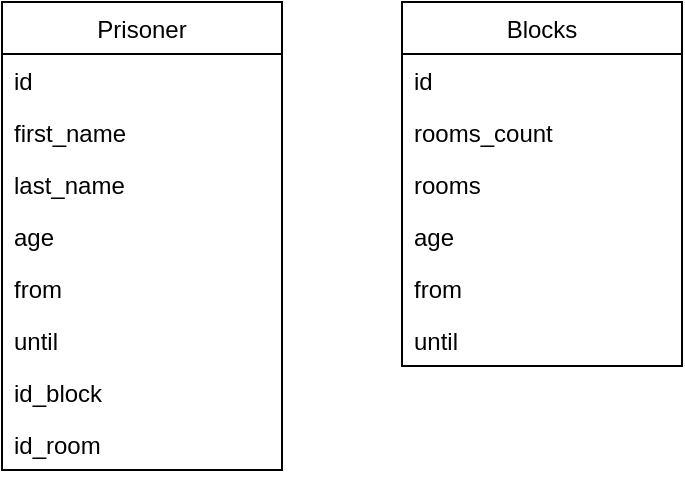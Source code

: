 <mxfile version="20.5.1" type="github">
  <diagram id="WT0sjic8tispdIQErQ8i" name="Страница 1">
    <mxGraphModel dx="813" dy="435" grid="1" gridSize="10" guides="1" tooltips="1" connect="1" arrows="1" fold="1" page="1" pageScale="1" pageWidth="827" pageHeight="1169" math="0" shadow="0">
      <root>
        <mxCell id="0" />
        <mxCell id="1" parent="0" />
        <mxCell id="j4HTLfi-MAKwQ2bWXYwf-2" value="Prisoner" style="swimlane;fontStyle=0;childLayout=stackLayout;horizontal=1;startSize=26;fillColor=none;horizontalStack=0;resizeParent=1;resizeParentMax=0;resizeLast=0;collapsible=1;marginBottom=0;" vertex="1" parent="1">
          <mxGeometry x="40" y="40" width="140" height="234" as="geometry" />
        </mxCell>
        <mxCell id="j4HTLfi-MAKwQ2bWXYwf-3" value="id" style="text;strokeColor=none;fillColor=none;align=left;verticalAlign=top;spacingLeft=4;spacingRight=4;overflow=hidden;rotatable=0;points=[[0,0.5],[1,0.5]];portConstraint=eastwest;" vertex="1" parent="j4HTLfi-MAKwQ2bWXYwf-2">
          <mxGeometry y="26" width="140" height="26" as="geometry" />
        </mxCell>
        <mxCell id="j4HTLfi-MAKwQ2bWXYwf-4" value="first_name" style="text;strokeColor=none;fillColor=none;align=left;verticalAlign=top;spacingLeft=4;spacingRight=4;overflow=hidden;rotatable=0;points=[[0,0.5],[1,0.5]];portConstraint=eastwest;" vertex="1" parent="j4HTLfi-MAKwQ2bWXYwf-2">
          <mxGeometry y="52" width="140" height="26" as="geometry" />
        </mxCell>
        <mxCell id="j4HTLfi-MAKwQ2bWXYwf-5" value="last_name" style="text;strokeColor=none;fillColor=none;align=left;verticalAlign=top;spacingLeft=4;spacingRight=4;overflow=hidden;rotatable=0;points=[[0,0.5],[1,0.5]];portConstraint=eastwest;" vertex="1" parent="j4HTLfi-MAKwQ2bWXYwf-2">
          <mxGeometry y="78" width="140" height="26" as="geometry" />
        </mxCell>
        <mxCell id="j4HTLfi-MAKwQ2bWXYwf-6" value="age" style="text;strokeColor=none;fillColor=none;align=left;verticalAlign=top;spacingLeft=4;spacingRight=4;overflow=hidden;rotatable=0;points=[[0,0.5],[1,0.5]];portConstraint=eastwest;" vertex="1" parent="j4HTLfi-MAKwQ2bWXYwf-2">
          <mxGeometry y="104" width="140" height="26" as="geometry" />
        </mxCell>
        <mxCell id="j4HTLfi-MAKwQ2bWXYwf-7" value="from" style="text;strokeColor=none;fillColor=none;align=left;verticalAlign=top;spacingLeft=4;spacingRight=4;overflow=hidden;rotatable=0;points=[[0,0.5],[1,0.5]];portConstraint=eastwest;" vertex="1" parent="j4HTLfi-MAKwQ2bWXYwf-2">
          <mxGeometry y="130" width="140" height="26" as="geometry" />
        </mxCell>
        <mxCell id="j4HTLfi-MAKwQ2bWXYwf-8" value="until" style="text;strokeColor=none;fillColor=none;align=left;verticalAlign=top;spacingLeft=4;spacingRight=4;overflow=hidden;rotatable=0;points=[[0,0.5],[1,0.5]];portConstraint=eastwest;" vertex="1" parent="j4HTLfi-MAKwQ2bWXYwf-2">
          <mxGeometry y="156" width="140" height="26" as="geometry" />
        </mxCell>
        <mxCell id="j4HTLfi-MAKwQ2bWXYwf-16" value="id_block" style="text;strokeColor=none;fillColor=none;align=left;verticalAlign=top;spacingLeft=4;spacingRight=4;overflow=hidden;rotatable=0;points=[[0,0.5],[1,0.5]];portConstraint=eastwest;" vertex="1" parent="j4HTLfi-MAKwQ2bWXYwf-2">
          <mxGeometry y="182" width="140" height="26" as="geometry" />
        </mxCell>
        <mxCell id="j4HTLfi-MAKwQ2bWXYwf-17" value="id_room" style="text;strokeColor=none;fillColor=none;align=left;verticalAlign=top;spacingLeft=4;spacingRight=4;overflow=hidden;rotatable=0;points=[[0,0.5],[1,0.5]];portConstraint=eastwest;" vertex="1" parent="j4HTLfi-MAKwQ2bWXYwf-2">
          <mxGeometry y="208" width="140" height="26" as="geometry" />
        </mxCell>
        <mxCell id="j4HTLfi-MAKwQ2bWXYwf-9" value="Blocks" style="swimlane;fontStyle=0;childLayout=stackLayout;horizontal=1;startSize=26;fillColor=none;horizontalStack=0;resizeParent=1;resizeParentMax=0;resizeLast=0;collapsible=1;marginBottom=0;" vertex="1" parent="1">
          <mxGeometry x="240" y="40" width="140" height="182" as="geometry" />
        </mxCell>
        <mxCell id="j4HTLfi-MAKwQ2bWXYwf-10" value="id" style="text;strokeColor=none;fillColor=none;align=left;verticalAlign=top;spacingLeft=4;spacingRight=4;overflow=hidden;rotatable=0;points=[[0,0.5],[1,0.5]];portConstraint=eastwest;" vertex="1" parent="j4HTLfi-MAKwQ2bWXYwf-9">
          <mxGeometry y="26" width="140" height="26" as="geometry" />
        </mxCell>
        <mxCell id="j4HTLfi-MAKwQ2bWXYwf-11" value="rooms_count" style="text;strokeColor=none;fillColor=none;align=left;verticalAlign=top;spacingLeft=4;spacingRight=4;overflow=hidden;rotatable=0;points=[[0,0.5],[1,0.5]];portConstraint=eastwest;" vertex="1" parent="j4HTLfi-MAKwQ2bWXYwf-9">
          <mxGeometry y="52" width="140" height="26" as="geometry" />
        </mxCell>
        <mxCell id="j4HTLfi-MAKwQ2bWXYwf-12" value="rooms" style="text;strokeColor=none;fillColor=none;align=left;verticalAlign=top;spacingLeft=4;spacingRight=4;overflow=hidden;rotatable=0;points=[[0,0.5],[1,0.5]];portConstraint=eastwest;" vertex="1" parent="j4HTLfi-MAKwQ2bWXYwf-9">
          <mxGeometry y="78" width="140" height="26" as="geometry" />
        </mxCell>
        <mxCell id="j4HTLfi-MAKwQ2bWXYwf-13" value="age" style="text;strokeColor=none;fillColor=none;align=left;verticalAlign=top;spacingLeft=4;spacingRight=4;overflow=hidden;rotatable=0;points=[[0,0.5],[1,0.5]];portConstraint=eastwest;" vertex="1" parent="j4HTLfi-MAKwQ2bWXYwf-9">
          <mxGeometry y="104" width="140" height="26" as="geometry" />
        </mxCell>
        <mxCell id="j4HTLfi-MAKwQ2bWXYwf-14" value="from" style="text;strokeColor=none;fillColor=none;align=left;verticalAlign=top;spacingLeft=4;spacingRight=4;overflow=hidden;rotatable=0;points=[[0,0.5],[1,0.5]];portConstraint=eastwest;" vertex="1" parent="j4HTLfi-MAKwQ2bWXYwf-9">
          <mxGeometry y="130" width="140" height="26" as="geometry" />
        </mxCell>
        <mxCell id="j4HTLfi-MAKwQ2bWXYwf-15" value="until" style="text;strokeColor=none;fillColor=none;align=left;verticalAlign=top;spacingLeft=4;spacingRight=4;overflow=hidden;rotatable=0;points=[[0,0.5],[1,0.5]];portConstraint=eastwest;" vertex="1" parent="j4HTLfi-MAKwQ2bWXYwf-9">
          <mxGeometry y="156" width="140" height="26" as="geometry" />
        </mxCell>
      </root>
    </mxGraphModel>
  </diagram>
</mxfile>
